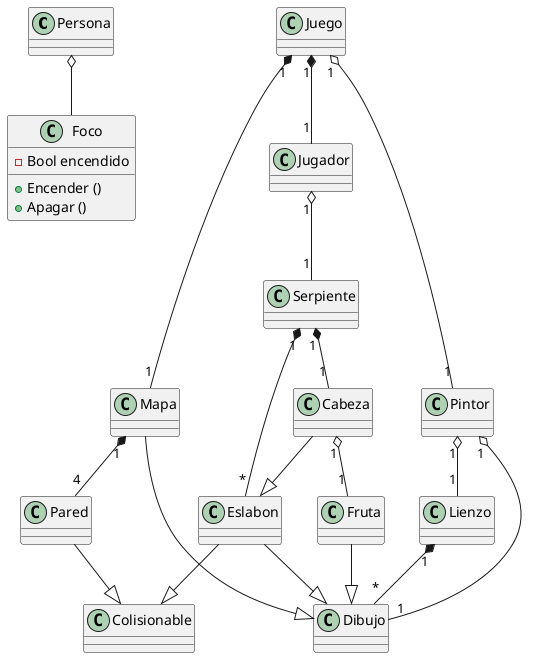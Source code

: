 @startuml Diagrama

class Persona
class Foco{
    - Bool encendido
    + Encender ()
    + Apagar ()

}

Persona o-- Foco

class Juego
class Mapa 
class Jugador
class Eslabon
class Cabeza
class Fruta
class Colisionable
class Pared 

Juego "1" *-- "1" Jugador
Juego "1" *-- "1" Mapa

Jugador "1" o-- "1" Serpiente
Serpiente "1" *-- "*" Eslabon
Serpiente "1" *-- "1" Cabeza
Cabeza --|> Eslabon
Cabeza "1" o-- "1" Fruta
Eslabon --|> Colisionable

Pared --|> Colisionable
Mapa "1" *-- "4" Pared

class Dibujo
class Lienzo
class Pintor

Lienzo "1" *-- "*" Dibujo
Pintor "1" o-- "1" Dibujo
Pintor "1" o-- "1" Lienzo

Eslabon --|> Dibujo 
Fruta --|> Dibujo
Mapa --|> Dibujo

Juego "1" o-- "1" Pintor


@enduml